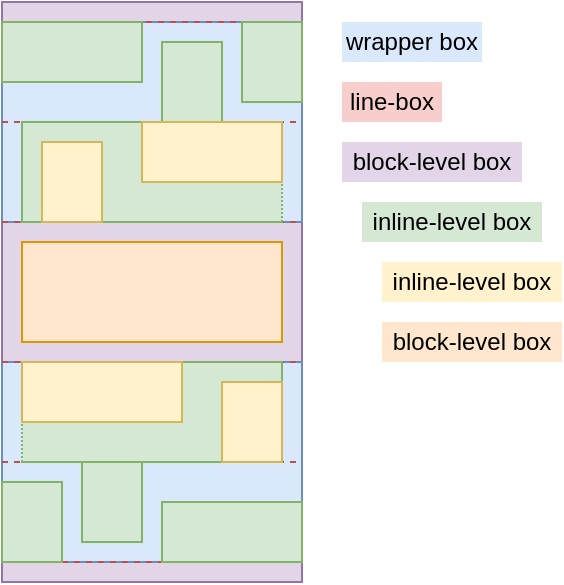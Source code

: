 <mxfile version="13.1.14" type="device"><diagram id="FtivMilZQ5oFAEh_Z82q" name="Page-1"><mxGraphModel dx="351" dy="217" grid="1" gridSize="10" guides="1" tooltips="1" connect="1" arrows="1" fold="1" page="1" pageScale="1" pageWidth="850" pageHeight="1100" math="0" shadow="0"><root><mxCell id="0"/><mxCell id="1" parent="0"/><mxCell id="qG38agbtERMTXMMQ0JZM-10" value="" style="rounded=0;whiteSpace=wrap;html=1;fillColor=#e1d5e7;strokeColor=#9673a6;" parent="1" vertex="1"><mxGeometry x="280" y="30" width="150" height="290" as="geometry"/></mxCell><mxCell id="VJN0MJ4q2NsBHEGuGbYb-8" value="" style="verticalLabelPosition=bottom;verticalAlign=top;html=1;shape=mxgraph.basic.rect;fillColor2=none;strokeWidth=1;size=20;indent=5;fillColor=#dae8fc;strokeColor=#6c8ebf;" parent="1" vertex="1"><mxGeometry x="280" y="210" width="150" height="100" as="geometry"/></mxCell><mxCell id="VJN0MJ4q2NsBHEGuGbYb-3" value="" style="verticalLabelPosition=bottom;verticalAlign=top;html=1;shape=mxgraph.basic.rect;fillColor2=none;strokeWidth=1;size=20;indent=5;fillColor=#dae8fc;strokeColor=#6c8ebf;" parent="1" vertex="1"><mxGeometry x="280" y="40" width="150" height="100" as="geometry"/></mxCell><mxCell id="qG38agbtERMTXMMQ0JZM-9" value="inline-level box" style="text;html=1;strokeColor=none;fillColor=#d5e8d4;align=center;verticalAlign=middle;whiteSpace=wrap;rounded=0;" parent="1" vertex="1"><mxGeometry x="460" y="130" width="90" height="20" as="geometry"/></mxCell><mxCell id="qG38agbtERMTXMMQ0JZM-12" value="wrapper box" style="text;html=1;strokeColor=none;fillColor=#dae8fc;align=center;verticalAlign=middle;whiteSpace=wrap;rounded=0;" parent="1" vertex="1"><mxGeometry x="450" y="40" width="70" height="20" as="geometry"/></mxCell><mxCell id="qG38agbtERMTXMMQ0JZM-16" value="block-level box" style="text;html=1;strokeColor=none;fillColor=#ffe6cc;align=center;verticalAlign=middle;whiteSpace=wrap;rounded=0;" parent="1" vertex="1"><mxGeometry x="470" y="190" width="90" height="20" as="geometry"/></mxCell><mxCell id="qG38agbtERMTXMMQ0JZM-18" value="" style="rounded=0;whiteSpace=wrap;html=1;fillColor=#ffe6cc;strokeColor=#d79b00;" parent="1" vertex="1"><mxGeometry x="290" y="150" width="130" height="50" as="geometry"/></mxCell><mxCell id="qG38agbtERMTXMMQ0JZM-25" value="&lt;span style=&quot;color: rgb(0 , 0 , 0)&quot;&gt;line-box&lt;/span&gt;" style="text;html=1;strokeColor=none;fillColor=#f8cecc;align=center;verticalAlign=middle;whiteSpace=wrap;rounded=0;" parent="1" vertex="1"><mxGeometry x="450" y="70" width="50" height="20" as="geometry"/></mxCell><mxCell id="np-7d_xK-oLYgi3maFqJ-7" value="inline-level box" style="text;html=1;strokeColor=none;fillColor=#fff2cc;align=center;verticalAlign=middle;whiteSpace=wrap;rounded=0;" parent="1" vertex="1"><mxGeometry x="470" y="160" width="90" height="20" as="geometry"/></mxCell><mxCell id="VJN0MJ4q2NsBHEGuGbYb-9" value="" style="endArrow=none;dashed=1;html=1;fillColor=#f8cecc;strokeColor=#b85450;" parent="1" edge="1"><mxGeometry width="50" height="50" relative="1" as="geometry"><mxPoint x="280" y="260" as="sourcePoint"/><mxPoint x="430" y="260" as="targetPoint"/></mxGeometry></mxCell><mxCell id="VJN0MJ4q2NsBHEGuGbYb-10" value="" style="endArrow=none;dashed=1;html=1;fillColor=#f8cecc;strokeColor=#b85450;" parent="1" edge="1"><mxGeometry width="50" height="50" relative="1" as="geometry"><mxPoint x="280" y="40" as="sourcePoint"/><mxPoint x="430" y="40" as="targetPoint"/></mxGeometry></mxCell><mxCell id="VJN0MJ4q2NsBHEGuGbYb-11" value="" style="endArrow=none;dashed=1;html=1;fillColor=#f8cecc;strokeColor=#b85450;" parent="1" edge="1"><mxGeometry width="50" height="50" relative="1" as="geometry"><mxPoint x="280" y="90" as="sourcePoint"/><mxPoint x="430" y="90" as="targetPoint"/></mxGeometry></mxCell><mxCell id="VJN0MJ4q2NsBHEGuGbYb-12" value="" style="endArrow=none;dashed=1;html=1;fillColor=#f8cecc;strokeColor=#b85450;" parent="1" edge="1"><mxGeometry width="50" height="50" relative="1" as="geometry"><mxPoint x="280" y="140" as="sourcePoint"/><mxPoint x="430" y="140" as="targetPoint"/></mxGeometry></mxCell><mxCell id="VJN0MJ4q2NsBHEGuGbYb-13" value="" style="endArrow=none;dashed=1;html=1;fillColor=#f8cecc;strokeColor=#b85450;" parent="1" edge="1"><mxGeometry width="50" height="50" relative="1" as="geometry"><mxPoint x="280" y="210" as="sourcePoint"/><mxPoint x="430" y="210" as="targetPoint"/></mxGeometry></mxCell><mxCell id="np-7d_xK-oLYgi3maFqJ-2" value="" style="shape=partialRectangle;whiteSpace=wrap;html=1;right=0;fillColor=#d5e8d4;routingCenterX=-0.5;strokeColor=#82b366;" parent="1" vertex="1"><mxGeometry x="290" y="90" width="130" height="50" as="geometry"/></mxCell><mxCell id="qG38agbtERMTXMMQ0JZM-19" value="" style="rounded=0;whiteSpace=wrap;html=1;fillColor=#fff2cc;strokeColor=#d6b656;" parent="1" vertex="1"><mxGeometry x="300" y="100" width="30" height="40" as="geometry"/></mxCell><mxCell id="np-7d_xK-oLYgi3maFqJ-4" value="" style="shape=partialRectangle;whiteSpace=wrap;html=1;left=0;fillColor=#d5e8d4;routingCenterX=-0.5;strokeColor=#82b366;" parent="1" vertex="1"><mxGeometry x="290" y="210" width="130" height="50" as="geometry"/></mxCell><mxCell id="qG38agbtERMTXMMQ0JZM-22" value="" style="rounded=0;whiteSpace=wrap;html=1;fillColor=#fff2cc;strokeColor=#d6b656;" parent="1" vertex="1"><mxGeometry x="390" y="220" width="30" height="40" as="geometry"/></mxCell><mxCell id="VJN0MJ4q2NsBHEGuGbYb-14" value="" style="rounded=0;whiteSpace=wrap;html=1;fillColor=#d5e8d4;strokeColor=#82b366;" parent="1" vertex="1"><mxGeometry x="400" y="40" width="30" height="40" as="geometry"/></mxCell><mxCell id="VJN0MJ4q2NsBHEGuGbYb-15" value="" style="rounded=0;whiteSpace=wrap;html=1;fillColor=#d5e8d4;strokeColor=#82b366;" parent="1" vertex="1"><mxGeometry x="280" y="40" width="70" height="30" as="geometry"/></mxCell><mxCell id="VJN0MJ4q2NsBHEGuGbYb-16" value="" style="rounded=0;whiteSpace=wrap;html=1;fillColor=#d5e8d4;strokeColor=#82b366;" parent="1" vertex="1"><mxGeometry x="360" y="50" width="30" height="40" as="geometry"/></mxCell><mxCell id="VJN0MJ4q2NsBHEGuGbYb-20" value="" style="rounded=0;whiteSpace=wrap;html=1;fillColor=#d5e8d4;strokeColor=#82b366;" parent="1" vertex="1"><mxGeometry x="320" y="260" width="30" height="40" as="geometry"/></mxCell><mxCell id="VJN0MJ4q2NsBHEGuGbYb-24" value="" style="endArrow=none;dashed=1;html=1;fillColor=#f8cecc;strokeColor=#b85450;" parent="1" edge="1"><mxGeometry width="50" height="50" relative="1" as="geometry"><mxPoint x="280" y="310" as="sourcePoint"/><mxPoint x="430" y="310" as="targetPoint"/></mxGeometry></mxCell><mxCell id="VJN0MJ4q2NsBHEGuGbYb-25" value="block-level box" style="text;html=1;strokeColor=none;fillColor=#e1d5e7;align=center;verticalAlign=middle;whiteSpace=wrap;rounded=0;" parent="1" vertex="1"><mxGeometry x="450" y="100" width="90" height="20" as="geometry"/></mxCell><mxCell id="VJN0MJ4q2NsBHEGuGbYb-18" value="" style="rounded=0;whiteSpace=wrap;html=1;fillColor=#d5e8d4;strokeColor=#82b366;" parent="1" vertex="1"><mxGeometry x="280" y="270" width="30" height="40" as="geometry"/></mxCell><mxCell id="VJN0MJ4q2NsBHEGuGbYb-19" value="" style="rounded=0;whiteSpace=wrap;html=1;fillColor=#d5e8d4;strokeColor=#82b366;" parent="1" vertex="1"><mxGeometry x="360" y="280" width="70" height="30" as="geometry"/></mxCell><mxCell id="np-7d_xK-oLYgi3maFqJ-3" value="" style="endArrow=none;dashed=1;html=1;entryX=1;entryY=0;entryDx=0;entryDy=0;exitX=1;exitY=1;exitDx=0;exitDy=0;strokeColor=#82b366;fillColor=#d5e8d4;strokeWidth=1;dashPattern=1 1;" parent="1" edge="1"><mxGeometry width="50" height="50" relative="1" as="geometry"><mxPoint x="420" y="140" as="sourcePoint"/><mxPoint x="420" y="90" as="targetPoint"/></mxGeometry></mxCell><mxCell id="qG38agbtERMTXMMQ0JZM-20" value="" style="rounded=0;whiteSpace=wrap;html=1;fillColor=#fff2cc;strokeColor=#d6b656;" parent="1" vertex="1"><mxGeometry x="350" y="90" width="70" height="30" as="geometry"/></mxCell><mxCell id="np-7d_xK-oLYgi3maFqJ-6" value="" style="endArrow=none;dashed=1;html=1;entryX=1;entryY=0;entryDx=0;entryDy=0;strokeColor=#82b366;exitX=0;exitY=1;exitDx=0;exitDy=0;fillColor=#d5e8d4;strokeWidth=1;dashPattern=1 1;" parent="1" source="np-7d_xK-oLYgi3maFqJ-4" edge="1"><mxGeometry width="50" height="50" relative="1" as="geometry"><mxPoint x="250" y="250" as="sourcePoint"/><mxPoint x="290" y="210" as="targetPoint"/></mxGeometry></mxCell><mxCell id="qG38agbtERMTXMMQ0JZM-21" value="" style="rounded=0;whiteSpace=wrap;html=1;fillColor=#fff2cc;strokeColor=#d6b656;" parent="1" vertex="1"><mxGeometry x="290" y="210" width="80" height="30" as="geometry"/></mxCell></root></mxGraphModel></diagram></mxfile>